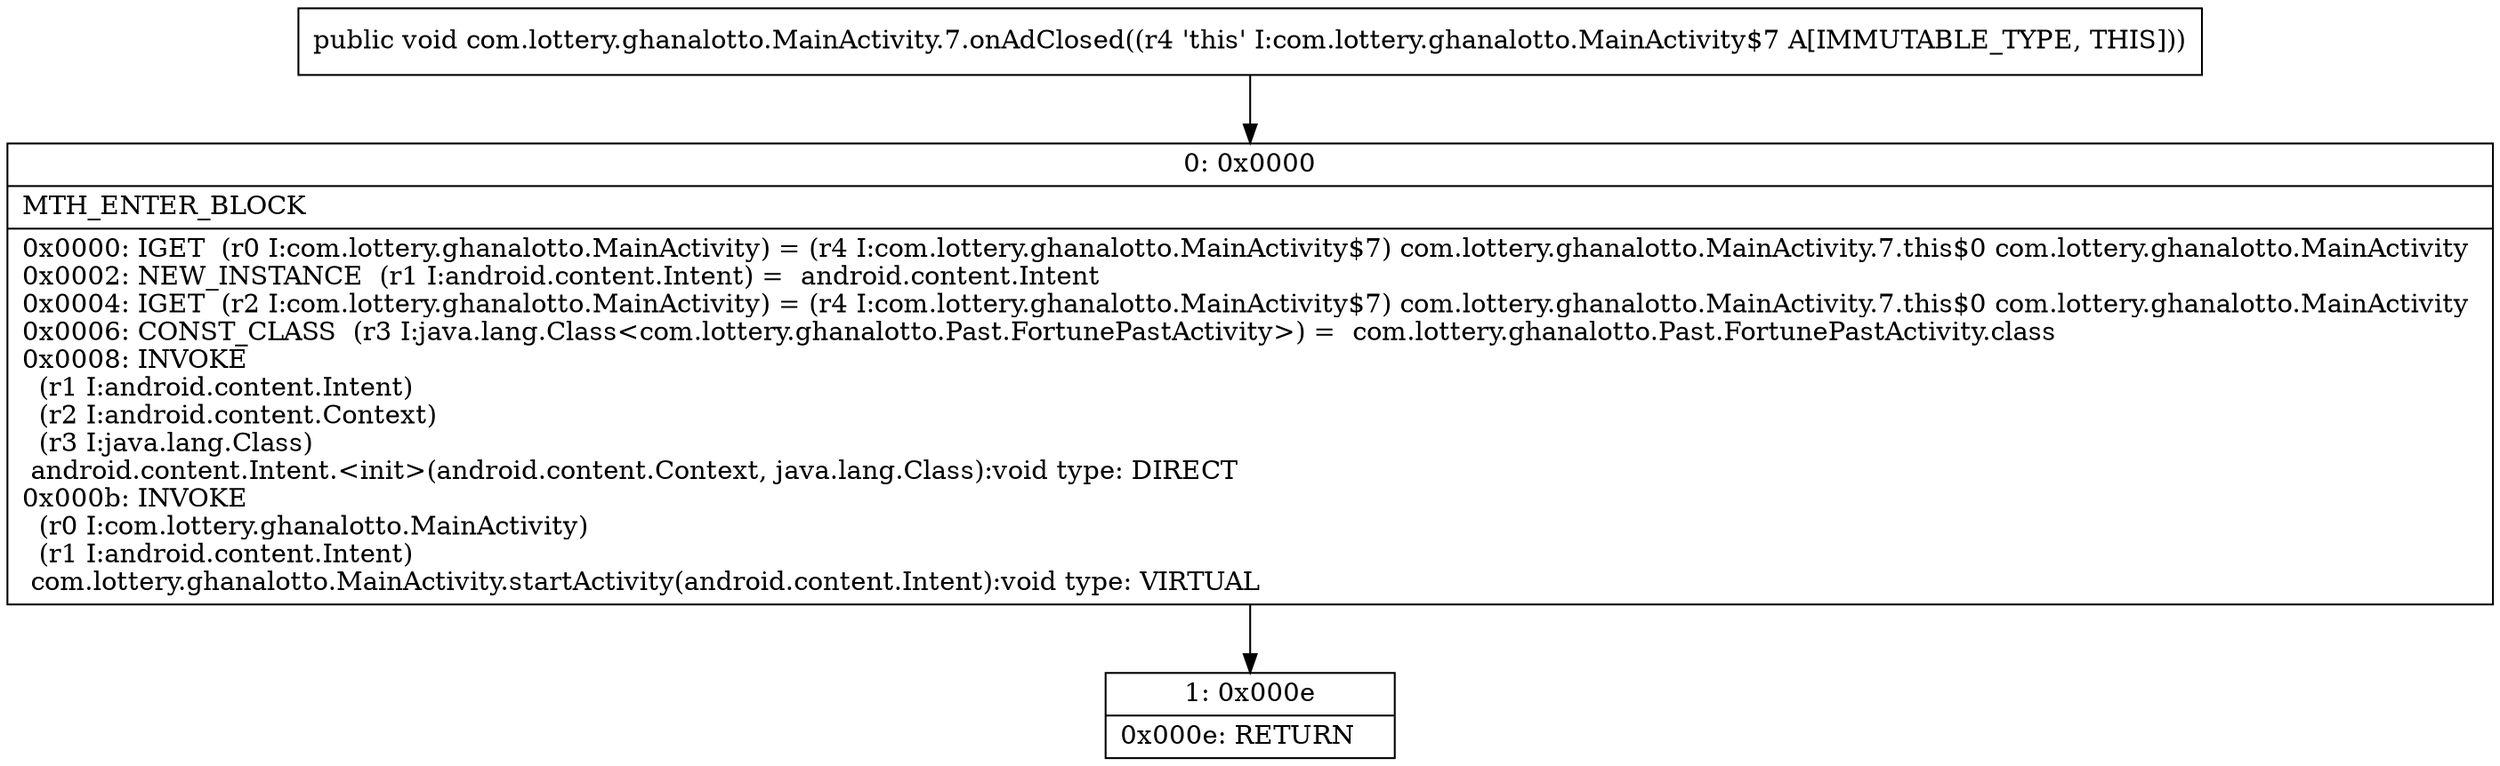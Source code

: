 digraph "CFG forcom.lottery.ghanalotto.MainActivity.7.onAdClosed()V" {
Node_0 [shape=record,label="{0\:\ 0x0000|MTH_ENTER_BLOCK\l|0x0000: IGET  (r0 I:com.lottery.ghanalotto.MainActivity) = (r4 I:com.lottery.ghanalotto.MainActivity$7) com.lottery.ghanalotto.MainActivity.7.this$0 com.lottery.ghanalotto.MainActivity \l0x0002: NEW_INSTANCE  (r1 I:android.content.Intent) =  android.content.Intent \l0x0004: IGET  (r2 I:com.lottery.ghanalotto.MainActivity) = (r4 I:com.lottery.ghanalotto.MainActivity$7) com.lottery.ghanalotto.MainActivity.7.this$0 com.lottery.ghanalotto.MainActivity \l0x0006: CONST_CLASS  (r3 I:java.lang.Class\<com.lottery.ghanalotto.Past.FortunePastActivity\>) =  com.lottery.ghanalotto.Past.FortunePastActivity.class \l0x0008: INVOKE  \l  (r1 I:android.content.Intent)\l  (r2 I:android.content.Context)\l  (r3 I:java.lang.Class)\l android.content.Intent.\<init\>(android.content.Context, java.lang.Class):void type: DIRECT \l0x000b: INVOKE  \l  (r0 I:com.lottery.ghanalotto.MainActivity)\l  (r1 I:android.content.Intent)\l com.lottery.ghanalotto.MainActivity.startActivity(android.content.Intent):void type: VIRTUAL \l}"];
Node_1 [shape=record,label="{1\:\ 0x000e|0x000e: RETURN   \l}"];
MethodNode[shape=record,label="{public void com.lottery.ghanalotto.MainActivity.7.onAdClosed((r4 'this' I:com.lottery.ghanalotto.MainActivity$7 A[IMMUTABLE_TYPE, THIS])) }"];
MethodNode -> Node_0;
Node_0 -> Node_1;
}

